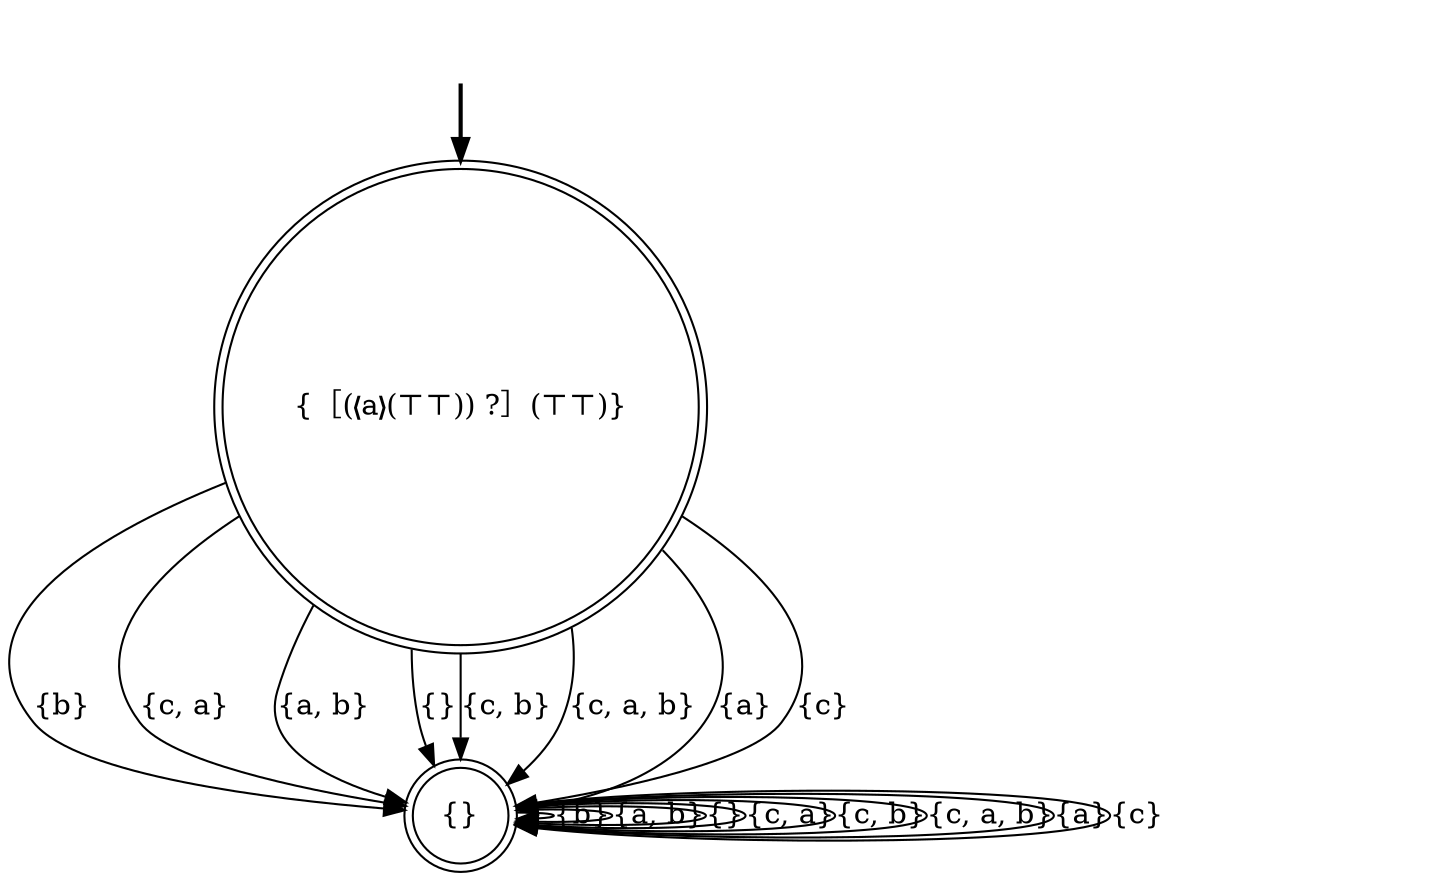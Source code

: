 digraph {
	fake0 [style=invisible]
	"{［(❬a❭(⊤⊤)) ?］(⊤⊤)}" [root=true shape=doublecircle]
	"{}" [shape=doublecircle]
	fake0 -> "{［(❬a❭(⊤⊤)) ?］(⊤⊤)}" [style=bold]
	"{［(❬a❭(⊤⊤)) ?］(⊤⊤)}" -> "{}" [label="{b}"]
	"{}" -> "{}" [label="{b}"]
	"{［(❬a❭(⊤⊤)) ?］(⊤⊤)}" -> "{}" [label="{c, a}"]
	"{}" -> "{}" [label="{a, b}"]
	"{}" -> "{}" [label="{}"]
	"{}" -> "{}" [label="{c, a}"]
	"{［(❬a❭(⊤⊤)) ?］(⊤⊤)}" -> "{}" [label="{a, b}"]
	"{［(❬a❭(⊤⊤)) ?］(⊤⊤)}" -> "{}" [label="{}"]
	"{}" -> "{}" [label="{c, b}"]
	"{}" -> "{}" [label="{c, a, b}"]
	"{［(❬a❭(⊤⊤)) ?］(⊤⊤)}" -> "{}" [label="{c, b}"]
	"{［(❬a❭(⊤⊤)) ?］(⊤⊤)}" -> "{}" [label="{c, a, b}"]
	"{［(❬a❭(⊤⊤)) ?］(⊤⊤)}" -> "{}" [label="{a}"]
	"{［(❬a❭(⊤⊤)) ?］(⊤⊤)}" -> "{}" [label="{c}"]
	"{}" -> "{}" [label="{a}"]
	"{}" -> "{}" [label="{c}"]
}
